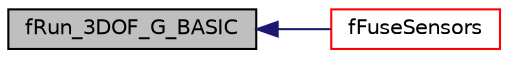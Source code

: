 digraph "fRun_3DOF_G_BASIC"
{
  edge [fontname="Helvetica",fontsize="10",labelfontname="Helvetica",labelfontsize="10"];
  node [fontname="Helvetica",fontsize="10",shape=record];
  rankdir="LR";
  Node202 [label="fRun_3DOF_G_BASIC",height=0.2,width=0.4,color="black", fillcolor="grey75", style="filled", fontcolor="black"];
  Node202 -> Node203 [dir="back",color="midnightblue",fontsize="10",style="solid",fontname="Helvetica"];
  Node203 [label="fFuseSensors",height=0.2,width=0.4,color="red", fillcolor="white", style="filled",URL="$fusion_8h.html#aeb60375528d75ee9fec67a96916141ca"];
}

